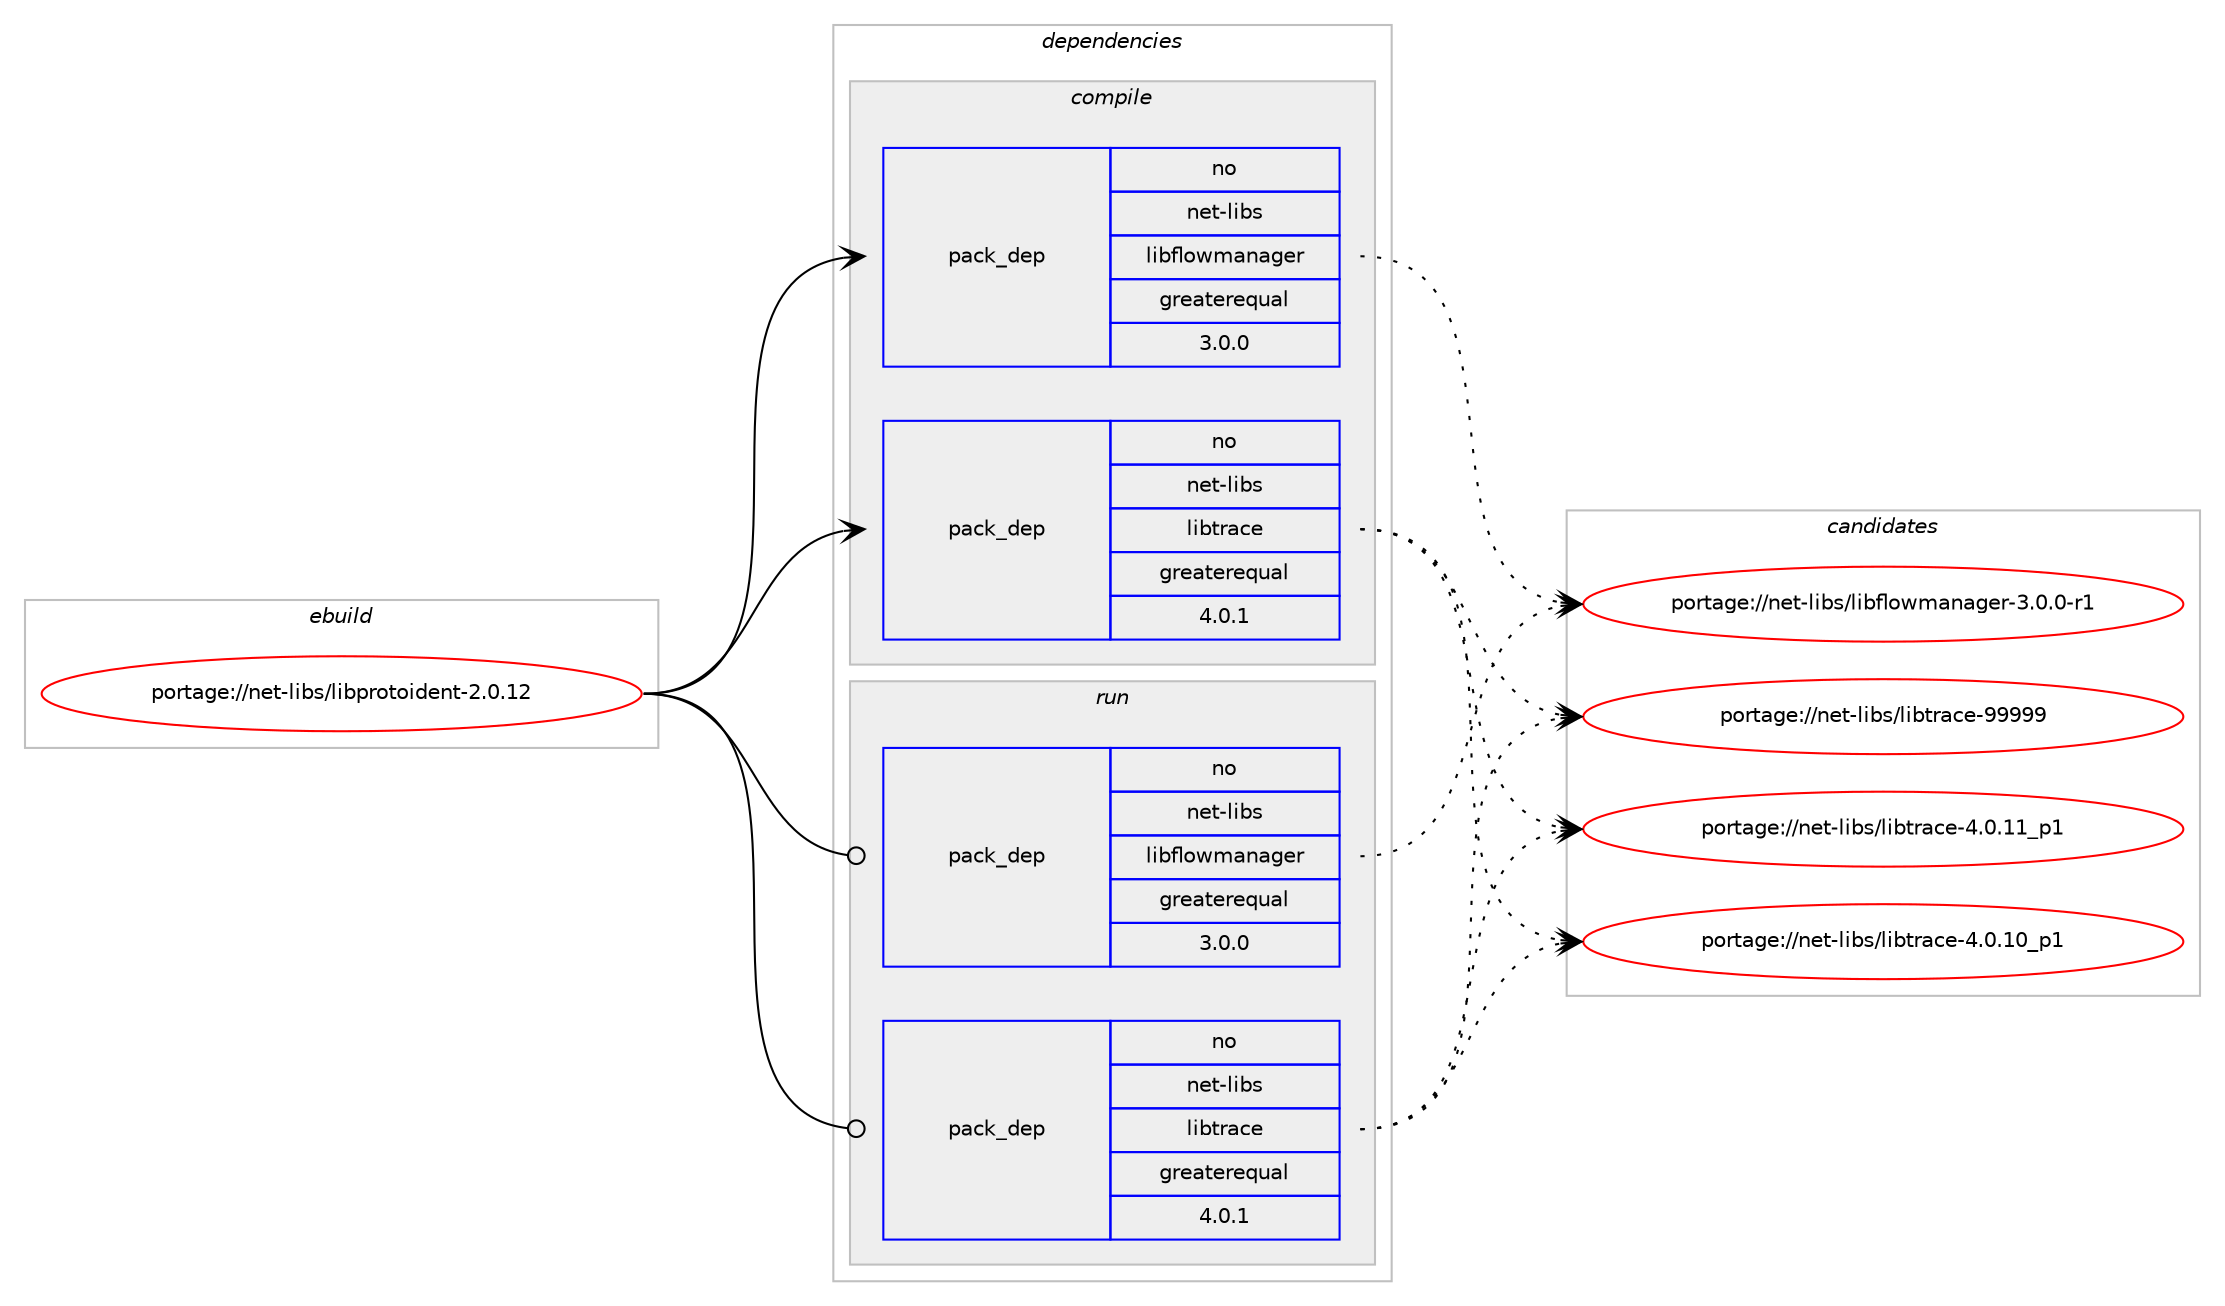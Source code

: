 digraph prolog {

# *************
# Graph options
# *************

newrank=true;
concentrate=true;
compound=true;
graph [rankdir=LR,fontname=Helvetica,fontsize=10,ranksep=1.5];#, ranksep=2.5, nodesep=0.2];
edge  [arrowhead=vee];
node  [fontname=Helvetica,fontsize=10];

# **********
# The ebuild
# **********

subgraph cluster_leftcol {
color=gray;
rank=same;
label=<<i>ebuild</i>>;
id [label="portage://net-libs/libprotoident-2.0.12", color=red, width=4, href="../net-libs/libprotoident-2.0.12.svg"];
}

# ****************
# The dependencies
# ****************

subgraph cluster_midcol {
color=gray;
label=<<i>dependencies</i>>;
subgraph cluster_compile {
fillcolor="#eeeeee";
style=filled;
label=<<i>compile</i>>;
subgraph pack105688 {
dependency137470 [label=<<TABLE BORDER="0" CELLBORDER="1" CELLSPACING="0" CELLPADDING="4" WIDTH="220"><TR><TD ROWSPAN="6" CELLPADDING="30">pack_dep</TD></TR><TR><TD WIDTH="110">no</TD></TR><TR><TD>net-libs</TD></TR><TR><TD>libflowmanager</TD></TR><TR><TD>greaterequal</TD></TR><TR><TD>3.0.0</TD></TR></TABLE>>, shape=none, color=blue];
}
id:e -> dependency137470:w [weight=20,style="solid",arrowhead="vee"];
subgraph pack105689 {
dependency137471 [label=<<TABLE BORDER="0" CELLBORDER="1" CELLSPACING="0" CELLPADDING="4" WIDTH="220"><TR><TD ROWSPAN="6" CELLPADDING="30">pack_dep</TD></TR><TR><TD WIDTH="110">no</TD></TR><TR><TD>net-libs</TD></TR><TR><TD>libtrace</TD></TR><TR><TD>greaterequal</TD></TR><TR><TD>4.0.1</TD></TR></TABLE>>, shape=none, color=blue];
}
id:e -> dependency137471:w [weight=20,style="solid",arrowhead="vee"];
}
subgraph cluster_compileandrun {
fillcolor="#eeeeee";
style=filled;
label=<<i>compile and run</i>>;
}
subgraph cluster_run {
fillcolor="#eeeeee";
style=filled;
label=<<i>run</i>>;
subgraph pack105690 {
dependency137472 [label=<<TABLE BORDER="0" CELLBORDER="1" CELLSPACING="0" CELLPADDING="4" WIDTH="220"><TR><TD ROWSPAN="6" CELLPADDING="30">pack_dep</TD></TR><TR><TD WIDTH="110">no</TD></TR><TR><TD>net-libs</TD></TR><TR><TD>libflowmanager</TD></TR><TR><TD>greaterequal</TD></TR><TR><TD>3.0.0</TD></TR></TABLE>>, shape=none, color=blue];
}
id:e -> dependency137472:w [weight=20,style="solid",arrowhead="odot"];
subgraph pack105691 {
dependency137473 [label=<<TABLE BORDER="0" CELLBORDER="1" CELLSPACING="0" CELLPADDING="4" WIDTH="220"><TR><TD ROWSPAN="6" CELLPADDING="30">pack_dep</TD></TR><TR><TD WIDTH="110">no</TD></TR><TR><TD>net-libs</TD></TR><TR><TD>libtrace</TD></TR><TR><TD>greaterequal</TD></TR><TR><TD>4.0.1</TD></TR></TABLE>>, shape=none, color=blue];
}
id:e -> dependency137473:w [weight=20,style="solid",arrowhead="odot"];
}
}

# **************
# The candidates
# **************

subgraph cluster_choices {
rank=same;
color=gray;
label=<<i>candidates</i>>;

subgraph choice105688 {
color=black;
nodesep=1;
choice1101011164510810598115471081059810210811111910997110971031011144551464846484511449 [label="portage://net-libs/libflowmanager-3.0.0-r1", color=red, width=4,href="../net-libs/libflowmanager-3.0.0-r1.svg"];
dependency137470:e -> choice1101011164510810598115471081059810210811111910997110971031011144551464846484511449:w [style=dotted,weight="100"];
}
subgraph choice105689 {
color=black;
nodesep=1;
choice110101116451081059811547108105981161149799101455757575757 [label="portage://net-libs/libtrace-99999", color=red, width=4,href="../net-libs/libtrace-99999.svg"];
choice110101116451081059811547108105981161149799101455246484649499511249 [label="portage://net-libs/libtrace-4.0.11_p1", color=red, width=4,href="../net-libs/libtrace-4.0.11_p1.svg"];
choice110101116451081059811547108105981161149799101455246484649489511249 [label="portage://net-libs/libtrace-4.0.10_p1", color=red, width=4,href="../net-libs/libtrace-4.0.10_p1.svg"];
dependency137471:e -> choice110101116451081059811547108105981161149799101455757575757:w [style=dotted,weight="100"];
dependency137471:e -> choice110101116451081059811547108105981161149799101455246484649499511249:w [style=dotted,weight="100"];
dependency137471:e -> choice110101116451081059811547108105981161149799101455246484649489511249:w [style=dotted,weight="100"];
}
subgraph choice105690 {
color=black;
nodesep=1;
choice1101011164510810598115471081059810210811111910997110971031011144551464846484511449 [label="portage://net-libs/libflowmanager-3.0.0-r1", color=red, width=4,href="../net-libs/libflowmanager-3.0.0-r1.svg"];
dependency137472:e -> choice1101011164510810598115471081059810210811111910997110971031011144551464846484511449:w [style=dotted,weight="100"];
}
subgraph choice105691 {
color=black;
nodesep=1;
choice110101116451081059811547108105981161149799101455757575757 [label="portage://net-libs/libtrace-99999", color=red, width=4,href="../net-libs/libtrace-99999.svg"];
choice110101116451081059811547108105981161149799101455246484649499511249 [label="portage://net-libs/libtrace-4.0.11_p1", color=red, width=4,href="../net-libs/libtrace-4.0.11_p1.svg"];
choice110101116451081059811547108105981161149799101455246484649489511249 [label="portage://net-libs/libtrace-4.0.10_p1", color=red, width=4,href="../net-libs/libtrace-4.0.10_p1.svg"];
dependency137473:e -> choice110101116451081059811547108105981161149799101455757575757:w [style=dotted,weight="100"];
dependency137473:e -> choice110101116451081059811547108105981161149799101455246484649499511249:w [style=dotted,weight="100"];
dependency137473:e -> choice110101116451081059811547108105981161149799101455246484649489511249:w [style=dotted,weight="100"];
}
}

}
